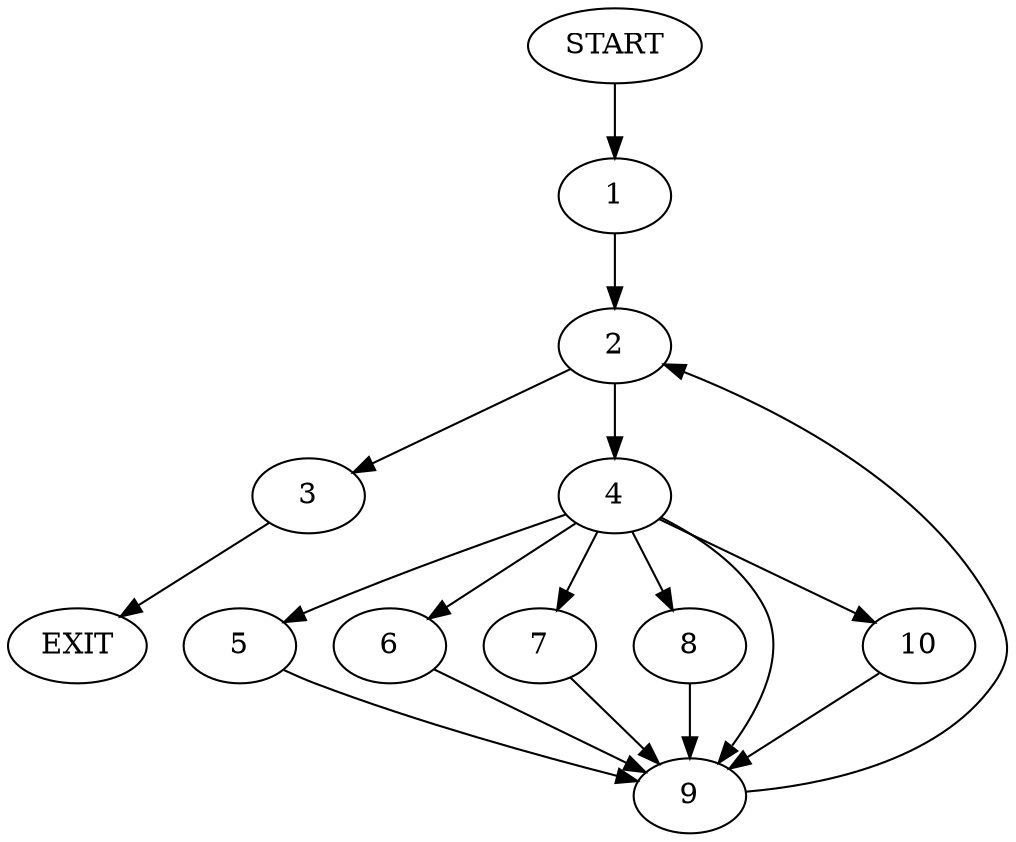 digraph {
0 [label="START"]
11 [label="EXIT"]
0 -> 1
1 -> 2
2 -> 3
2 -> 4
3 -> 11
4 -> 5
4 -> 6
4 -> 7
4 -> 8
4 -> 9
4 -> 10
9 -> 2
8 -> 9
7 -> 9
10 -> 9
5 -> 9
6 -> 9
}
